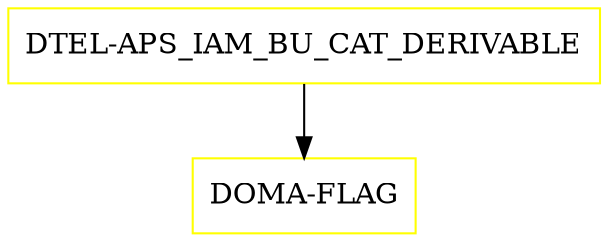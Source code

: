 digraph G {
  "DTEL-APS_IAM_BU_CAT_DERIVABLE" [shape=box,color=yellow];
  "DOMA-FLAG" [shape=box,color=yellow,URL="./DOMA_FLAG.html"];
  "DTEL-APS_IAM_BU_CAT_DERIVABLE" -> "DOMA-FLAG";
}
